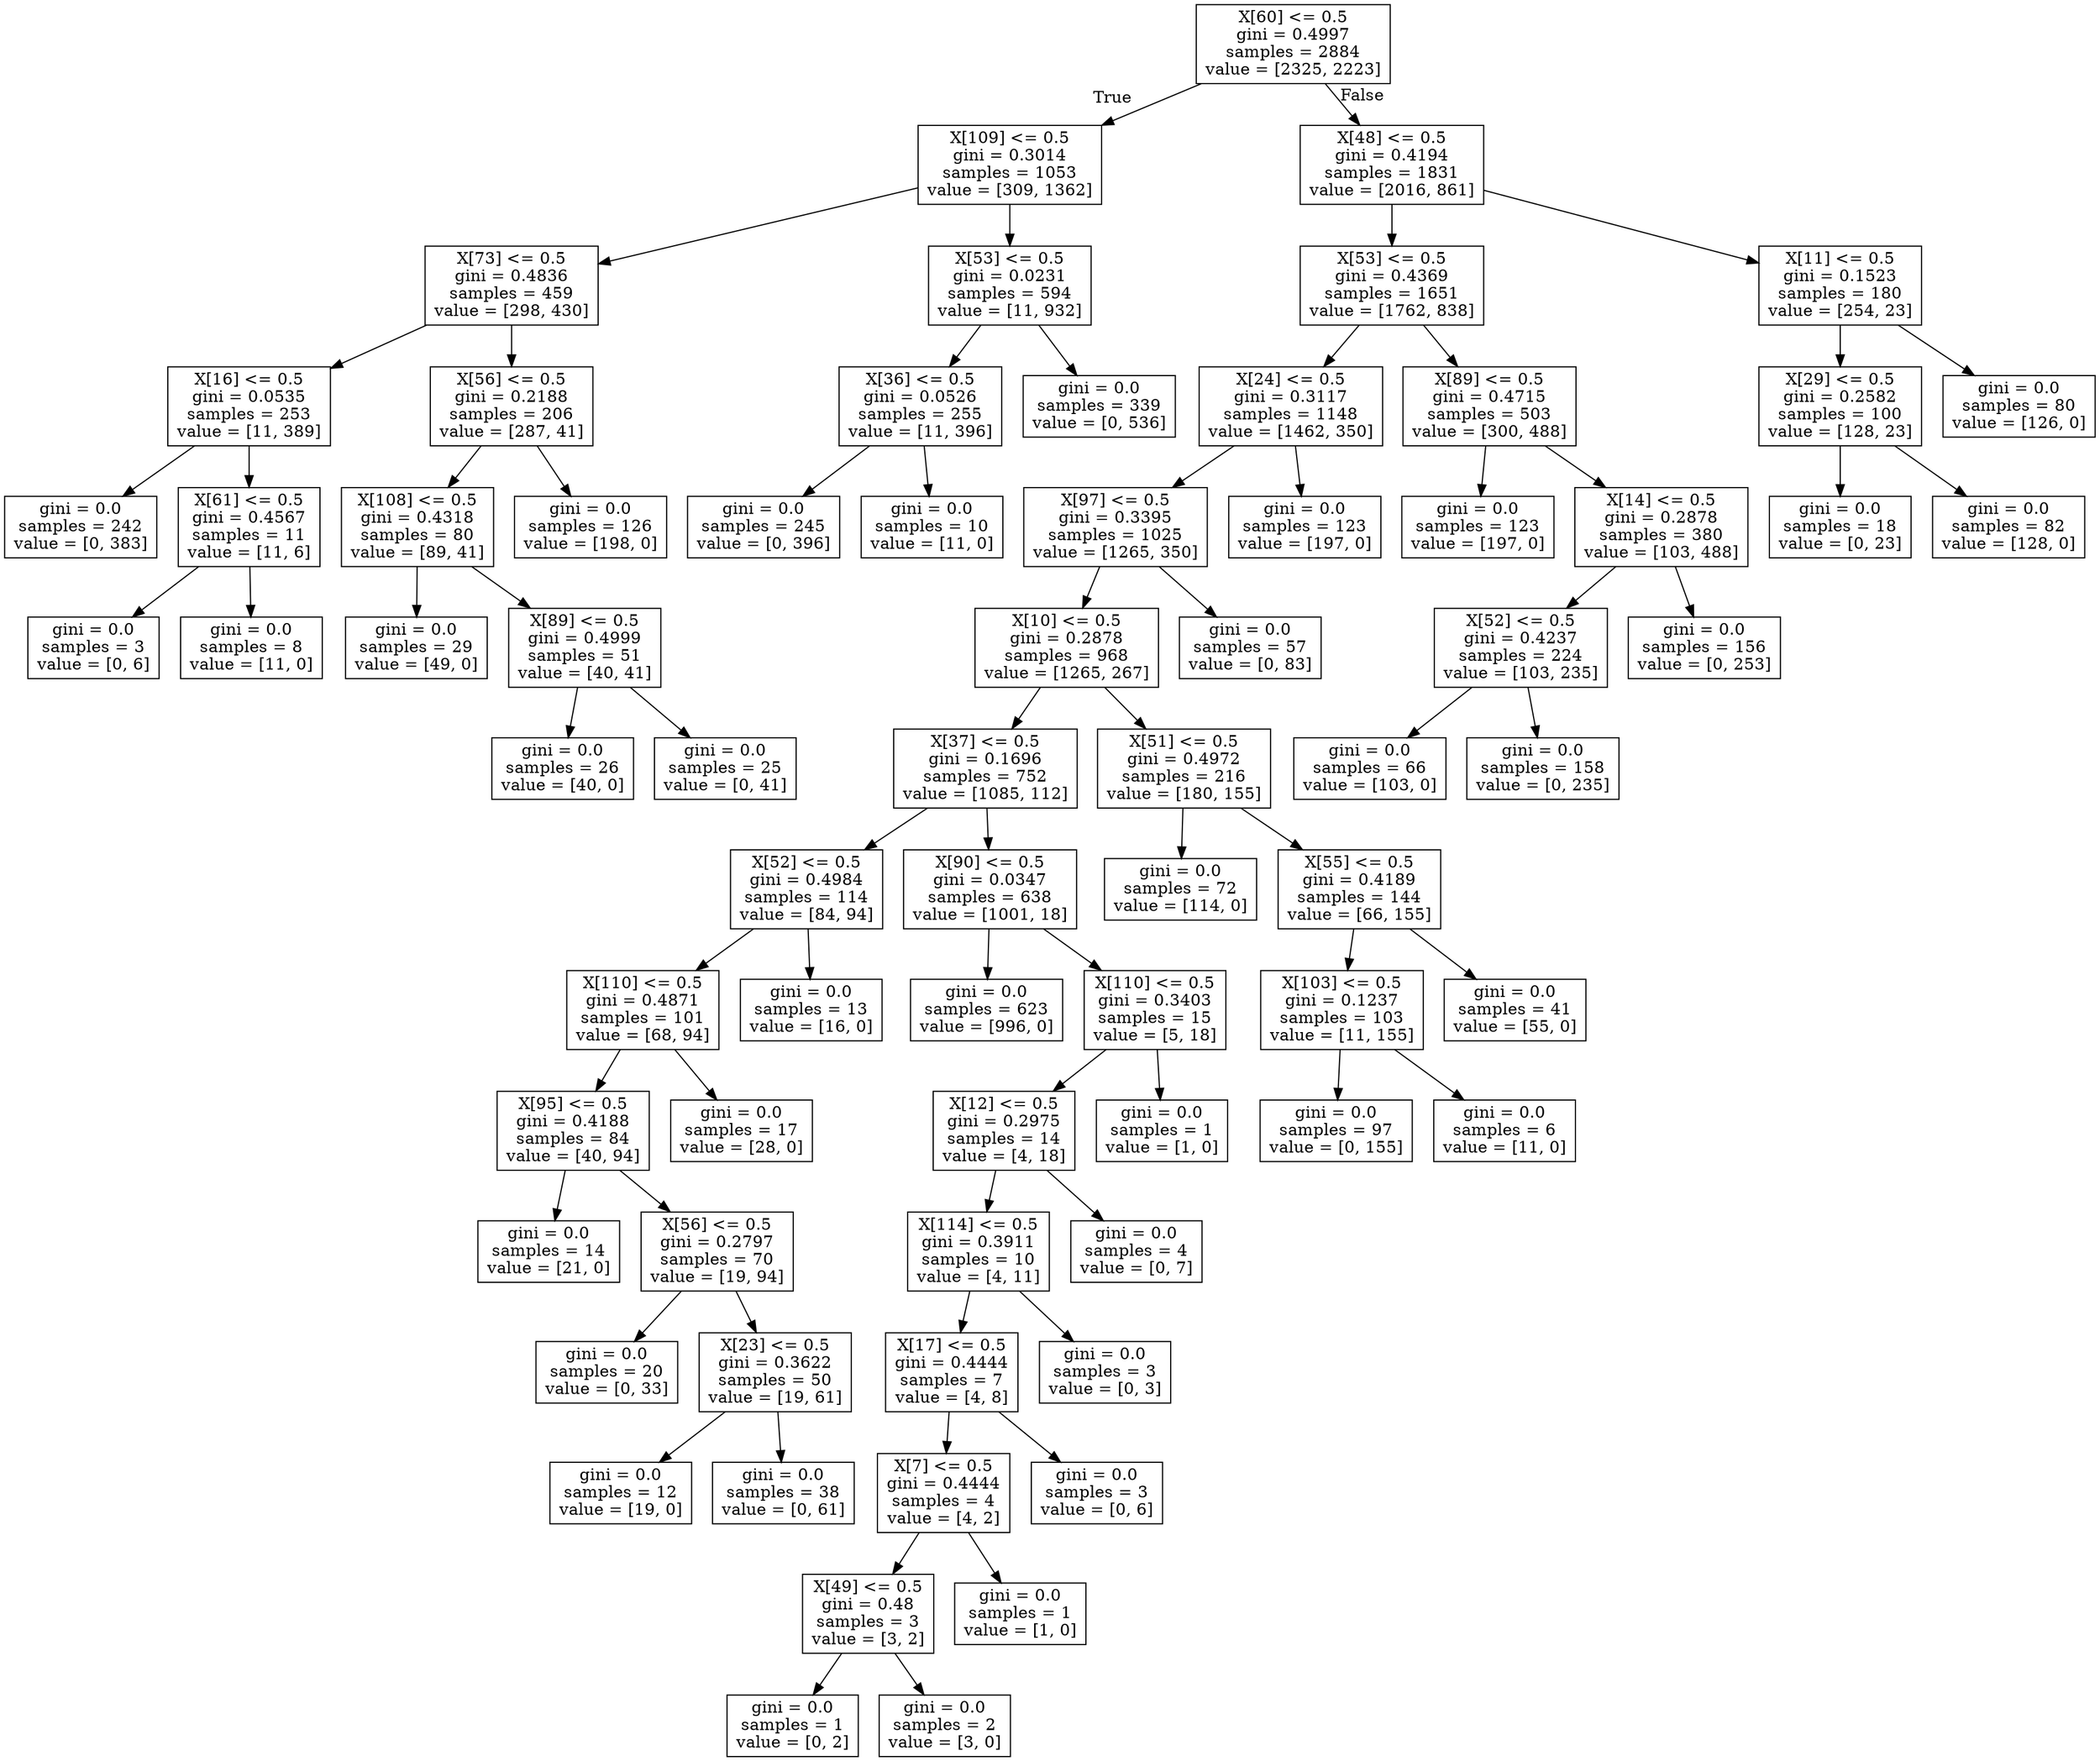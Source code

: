 digraph Tree {
node [shape=box] ;
0 [label="X[60] <= 0.5\ngini = 0.4997\nsamples = 2884\nvalue = [2325, 2223]"] ;
1 [label="X[109] <= 0.5\ngini = 0.3014\nsamples = 1053\nvalue = [309, 1362]"] ;
0 -> 1 [labeldistance=2.5, labelangle=45, headlabel="True"] ;
2 [label="X[73] <= 0.5\ngini = 0.4836\nsamples = 459\nvalue = [298, 430]"] ;
1 -> 2 ;
3 [label="X[16] <= 0.5\ngini = 0.0535\nsamples = 253\nvalue = [11, 389]"] ;
2 -> 3 ;
4 [label="gini = 0.0\nsamples = 242\nvalue = [0, 383]"] ;
3 -> 4 ;
5 [label="X[61] <= 0.5\ngini = 0.4567\nsamples = 11\nvalue = [11, 6]"] ;
3 -> 5 ;
6 [label="gini = 0.0\nsamples = 3\nvalue = [0, 6]"] ;
5 -> 6 ;
7 [label="gini = 0.0\nsamples = 8\nvalue = [11, 0]"] ;
5 -> 7 ;
8 [label="X[56] <= 0.5\ngini = 0.2188\nsamples = 206\nvalue = [287, 41]"] ;
2 -> 8 ;
9 [label="X[108] <= 0.5\ngini = 0.4318\nsamples = 80\nvalue = [89, 41]"] ;
8 -> 9 ;
10 [label="gini = 0.0\nsamples = 29\nvalue = [49, 0]"] ;
9 -> 10 ;
11 [label="X[89] <= 0.5\ngini = 0.4999\nsamples = 51\nvalue = [40, 41]"] ;
9 -> 11 ;
12 [label="gini = 0.0\nsamples = 26\nvalue = [40, 0]"] ;
11 -> 12 ;
13 [label="gini = 0.0\nsamples = 25\nvalue = [0, 41]"] ;
11 -> 13 ;
14 [label="gini = 0.0\nsamples = 126\nvalue = [198, 0]"] ;
8 -> 14 ;
15 [label="X[53] <= 0.5\ngini = 0.0231\nsamples = 594\nvalue = [11, 932]"] ;
1 -> 15 ;
16 [label="X[36] <= 0.5\ngini = 0.0526\nsamples = 255\nvalue = [11, 396]"] ;
15 -> 16 ;
17 [label="gini = 0.0\nsamples = 245\nvalue = [0, 396]"] ;
16 -> 17 ;
18 [label="gini = 0.0\nsamples = 10\nvalue = [11, 0]"] ;
16 -> 18 ;
19 [label="gini = 0.0\nsamples = 339\nvalue = [0, 536]"] ;
15 -> 19 ;
20 [label="X[48] <= 0.5\ngini = 0.4194\nsamples = 1831\nvalue = [2016, 861]"] ;
0 -> 20 [labeldistance=2.5, labelangle=-45, headlabel="False"] ;
21 [label="X[53] <= 0.5\ngini = 0.4369\nsamples = 1651\nvalue = [1762, 838]"] ;
20 -> 21 ;
22 [label="X[24] <= 0.5\ngini = 0.3117\nsamples = 1148\nvalue = [1462, 350]"] ;
21 -> 22 ;
23 [label="X[97] <= 0.5\ngini = 0.3395\nsamples = 1025\nvalue = [1265, 350]"] ;
22 -> 23 ;
24 [label="X[10] <= 0.5\ngini = 0.2878\nsamples = 968\nvalue = [1265, 267]"] ;
23 -> 24 ;
25 [label="X[37] <= 0.5\ngini = 0.1696\nsamples = 752\nvalue = [1085, 112]"] ;
24 -> 25 ;
26 [label="X[52] <= 0.5\ngini = 0.4984\nsamples = 114\nvalue = [84, 94]"] ;
25 -> 26 ;
27 [label="X[110] <= 0.5\ngini = 0.4871\nsamples = 101\nvalue = [68, 94]"] ;
26 -> 27 ;
28 [label="X[95] <= 0.5\ngini = 0.4188\nsamples = 84\nvalue = [40, 94]"] ;
27 -> 28 ;
29 [label="gini = 0.0\nsamples = 14\nvalue = [21, 0]"] ;
28 -> 29 ;
30 [label="X[56] <= 0.5\ngini = 0.2797\nsamples = 70\nvalue = [19, 94]"] ;
28 -> 30 ;
31 [label="gini = 0.0\nsamples = 20\nvalue = [0, 33]"] ;
30 -> 31 ;
32 [label="X[23] <= 0.5\ngini = 0.3622\nsamples = 50\nvalue = [19, 61]"] ;
30 -> 32 ;
33 [label="gini = 0.0\nsamples = 12\nvalue = [19, 0]"] ;
32 -> 33 ;
34 [label="gini = 0.0\nsamples = 38\nvalue = [0, 61]"] ;
32 -> 34 ;
35 [label="gini = 0.0\nsamples = 17\nvalue = [28, 0]"] ;
27 -> 35 ;
36 [label="gini = 0.0\nsamples = 13\nvalue = [16, 0]"] ;
26 -> 36 ;
37 [label="X[90] <= 0.5\ngini = 0.0347\nsamples = 638\nvalue = [1001, 18]"] ;
25 -> 37 ;
38 [label="gini = 0.0\nsamples = 623\nvalue = [996, 0]"] ;
37 -> 38 ;
39 [label="X[110] <= 0.5\ngini = 0.3403\nsamples = 15\nvalue = [5, 18]"] ;
37 -> 39 ;
40 [label="X[12] <= 0.5\ngini = 0.2975\nsamples = 14\nvalue = [4, 18]"] ;
39 -> 40 ;
41 [label="X[114] <= 0.5\ngini = 0.3911\nsamples = 10\nvalue = [4, 11]"] ;
40 -> 41 ;
42 [label="X[17] <= 0.5\ngini = 0.4444\nsamples = 7\nvalue = [4, 8]"] ;
41 -> 42 ;
43 [label="X[7] <= 0.5\ngini = 0.4444\nsamples = 4\nvalue = [4, 2]"] ;
42 -> 43 ;
44 [label="X[49] <= 0.5\ngini = 0.48\nsamples = 3\nvalue = [3, 2]"] ;
43 -> 44 ;
45 [label="gini = 0.0\nsamples = 1\nvalue = [0, 2]"] ;
44 -> 45 ;
46 [label="gini = 0.0\nsamples = 2\nvalue = [3, 0]"] ;
44 -> 46 ;
47 [label="gini = 0.0\nsamples = 1\nvalue = [1, 0]"] ;
43 -> 47 ;
48 [label="gini = 0.0\nsamples = 3\nvalue = [0, 6]"] ;
42 -> 48 ;
49 [label="gini = 0.0\nsamples = 3\nvalue = [0, 3]"] ;
41 -> 49 ;
50 [label="gini = 0.0\nsamples = 4\nvalue = [0, 7]"] ;
40 -> 50 ;
51 [label="gini = 0.0\nsamples = 1\nvalue = [1, 0]"] ;
39 -> 51 ;
52 [label="X[51] <= 0.5\ngini = 0.4972\nsamples = 216\nvalue = [180, 155]"] ;
24 -> 52 ;
53 [label="gini = 0.0\nsamples = 72\nvalue = [114, 0]"] ;
52 -> 53 ;
54 [label="X[55] <= 0.5\ngini = 0.4189\nsamples = 144\nvalue = [66, 155]"] ;
52 -> 54 ;
55 [label="X[103] <= 0.5\ngini = 0.1237\nsamples = 103\nvalue = [11, 155]"] ;
54 -> 55 ;
56 [label="gini = 0.0\nsamples = 97\nvalue = [0, 155]"] ;
55 -> 56 ;
57 [label="gini = 0.0\nsamples = 6\nvalue = [11, 0]"] ;
55 -> 57 ;
58 [label="gini = 0.0\nsamples = 41\nvalue = [55, 0]"] ;
54 -> 58 ;
59 [label="gini = 0.0\nsamples = 57\nvalue = [0, 83]"] ;
23 -> 59 ;
60 [label="gini = 0.0\nsamples = 123\nvalue = [197, 0]"] ;
22 -> 60 ;
61 [label="X[89] <= 0.5\ngini = 0.4715\nsamples = 503\nvalue = [300, 488]"] ;
21 -> 61 ;
62 [label="gini = 0.0\nsamples = 123\nvalue = [197, 0]"] ;
61 -> 62 ;
63 [label="X[14] <= 0.5\ngini = 0.2878\nsamples = 380\nvalue = [103, 488]"] ;
61 -> 63 ;
64 [label="X[52] <= 0.5\ngini = 0.4237\nsamples = 224\nvalue = [103, 235]"] ;
63 -> 64 ;
65 [label="gini = 0.0\nsamples = 66\nvalue = [103, 0]"] ;
64 -> 65 ;
66 [label="gini = 0.0\nsamples = 158\nvalue = [0, 235]"] ;
64 -> 66 ;
67 [label="gini = 0.0\nsamples = 156\nvalue = [0, 253]"] ;
63 -> 67 ;
68 [label="X[11] <= 0.5\ngini = 0.1523\nsamples = 180\nvalue = [254, 23]"] ;
20 -> 68 ;
69 [label="X[29] <= 0.5\ngini = 0.2582\nsamples = 100\nvalue = [128, 23]"] ;
68 -> 69 ;
70 [label="gini = 0.0\nsamples = 18\nvalue = [0, 23]"] ;
69 -> 70 ;
71 [label="gini = 0.0\nsamples = 82\nvalue = [128, 0]"] ;
69 -> 71 ;
72 [label="gini = 0.0\nsamples = 80\nvalue = [126, 0]"] ;
68 -> 72 ;
}